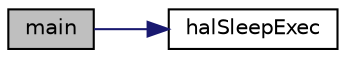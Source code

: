 digraph "main"
{
  edge [fontname="Helvetica",fontsize="10",labelfontname="Helvetica",labelfontsize="10"];
  node [fontname="Helvetica",fontsize="10",shape=record];
  rankdir="LR";
  Node1 [label="main",height=0.2,width=0.4,color="black", fillcolor="grey75", style="filled" fontcolor="black"];
  Node1 -> Node2 [color="midnightblue",fontsize="10",style="solid",fontname="Helvetica"];
  Node2 [label="halSleepExec",height=0.2,width=0.4,color="black", fillcolor="white", style="filled",URL="$bim__main_8c.html#afe9f0926052ed1213938bef45d22ebfe"];
}
